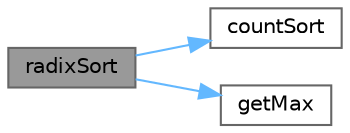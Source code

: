 digraph "radixSort"
{
 // LATEX_PDF_SIZE
  bgcolor="transparent";
  edge [fontname=Helvetica,fontsize=10,labelfontname=Helvetica,labelfontsize=10];
  node [fontname=Helvetica,fontsize=10,shape=box,height=0.2,width=0.4];
  rankdir="LR";
  Node1 [id="Node000001",label="radixSort",height=0.2,width=0.4,color="gray40", fillcolor="grey60", style="filled", fontcolor="black",tooltip="Radix Sort This function will sort an integer array by use of a Radix sort."];
  Node1 -> Node2 [id="edge3_Node000001_Node000002",color="steelblue1",style="solid",tooltip=" "];
  Node2 [id="Node000002",label="countSort",height=0.2,width=0.4,color="grey40", fillcolor="white", style="filled",URL="$main_8cpp.html#a100156697547b8522ad650270becc7bc",tooltip="Count Sort This function will sort an integer array by use of a count sort."];
  Node1 -> Node3 [id="edge4_Node000001_Node000003",color="steelblue1",style="solid",tooltip=" "];
  Node3 [id="Node000003",label="getMax",height=0.2,width=0.4,color="grey40", fillcolor="white", style="filled",URL="$main_8cpp.html#a52a30264585194fcd85c8dd7429eed66",tooltip="getMax This function will find the max integer in an array"];
}
